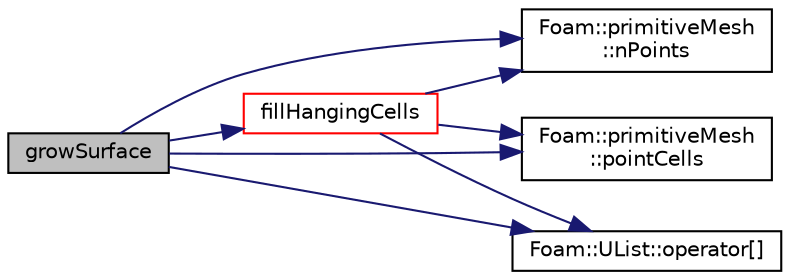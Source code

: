 digraph "growSurface"
{
  bgcolor="transparent";
  edge [fontname="Helvetica",fontsize="10",labelfontname="Helvetica",labelfontsize="10"];
  node [fontname="Helvetica",fontsize="10",shape=record];
  rankdir="LR";
  Node978 [label="growSurface",height=0.2,width=0.4,color="black", fillcolor="grey75", style="filled", fontcolor="black"];
  Node978 -> Node979 [color="midnightblue",fontsize="10",style="solid",fontname="Helvetica"];
  Node979 [label="fillHangingCells",height=0.2,width=0.4,color="red",URL="$a26081.html#a164b66cd3f5201626cbc87b0799c6269",tooltip="Find hanging cells (cells with all points on outside) and set their. "];
  Node979 -> Node980 [color="midnightblue",fontsize="10",style="solid",fontname="Helvetica"];
  Node980 [label="Foam::primitiveMesh\l::nPoints",height=0.2,width=0.4,color="black",URL="$a28685.html#a1c886a784a597459dbf2d9470798e9dd"];
  Node979 -> Node981 [color="midnightblue",fontsize="10",style="solid",fontname="Helvetica"];
  Node981 [label="Foam::primitiveMesh\l::pointCells",height=0.2,width=0.4,color="black",URL="$a28685.html#a4397bfc7b201fc2ddfc19b859aca451d"];
  Node979 -> Node982 [color="midnightblue",fontsize="10",style="solid",fontname="Helvetica"];
  Node982 [label="Foam::UList::operator[]",height=0.2,width=0.4,color="black",URL="$a26837.html#a851e28f7788bbc82f5a4aa9f0efdefe4",tooltip="Return element of UList. "];
  Node978 -> Node980 [color="midnightblue",fontsize="10",style="solid",fontname="Helvetica"];
  Node978 -> Node982 [color="midnightblue",fontsize="10",style="solid",fontname="Helvetica"];
  Node978 -> Node981 [color="midnightblue",fontsize="10",style="solid",fontname="Helvetica"];
}
